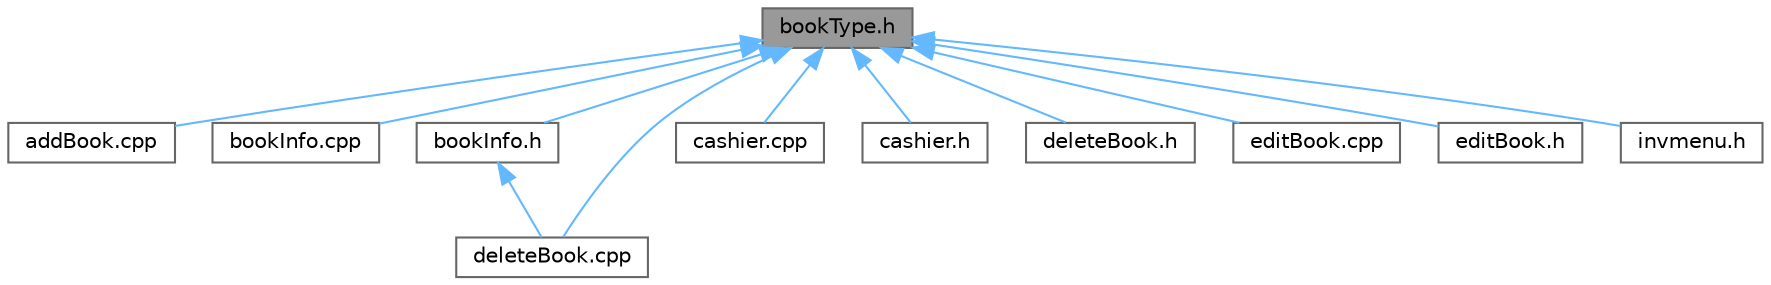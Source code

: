 digraph "bookType.h"
{
 // LATEX_PDF_SIZE
  bgcolor="transparent";
  edge [fontname=Helvetica,fontsize=10,labelfontname=Helvetica,labelfontsize=10];
  node [fontname=Helvetica,fontsize=10,shape=box,height=0.2,width=0.4];
  Node1 [label="bookType.h",height=0.2,width=0.4,color="gray40", fillcolor="grey60", style="filled", fontcolor="black",tooltip="Book inventory item class."];
  Node1 -> Node2 [dir="back",color="steelblue1",style="solid"];
  Node2 [label="addBook.cpp",height=0.2,width=0.4,color="grey40", fillcolor="white", style="filled",URL="$addBook_8cpp.html",tooltip="Implementation of the book addition module for Serendipity Booksellers."];
  Node1 -> Node3 [dir="back",color="steelblue1",style="solid"];
  Node3 [label="bookInfo.cpp",height=0.2,width=0.4,color="grey40", fillcolor="white", style="filled",URL="$bookInfo_8cpp.html",tooltip="Implementation of the book information display module for Serendipity Booksellers."];
  Node1 -> Node4 [dir="back",color="steelblue1",style="solid"];
  Node4 [label="bookInfo.h",height=0.2,width=0.4,color="grey40", fillcolor="white", style="filled",URL="$bookInfo_8h.html",tooltip="Header file for the book information display module."];
  Node4 -> Node5 [dir="back",color="steelblue1",style="solid"];
  Node5 [label="deleteBook.cpp",height=0.2,width=0.4,color="grey40", fillcolor="white", style="filled",URL="$deleteBook_8cpp.html",tooltip="Implementation of the book deletion module for Serendipity Booksellers."];
  Node1 -> Node6 [dir="back",color="steelblue1",style="solid"];
  Node6 [label="cashier.cpp",height=0.2,width=0.4,color="grey40", fillcolor="white", style="filled",URL="$cashier_8cpp.html",tooltip="Implementation of the cashier module for Serendipity Booksellers."];
  Node1 -> Node7 [dir="back",color="steelblue1",style="solid"];
  Node7 [label="cashier.h",height=0.2,width=0.4,color="grey40", fillcolor="white", style="filled",URL="$cashier_8h.html",tooltip="Header file for the cashier module of Serendipity Booksellers."];
  Node1 -> Node5 [dir="back",color="steelblue1",style="solid"];
  Node1 -> Node8 [dir="back",color="steelblue1",style="solid"];
  Node8 [label="deleteBook.h",height=0.2,width=0.4,color="grey40", fillcolor="white", style="filled",URL="$deleteBook_8h.html",tooltip="Header for the book deletion module of Serendipity Booksellers."];
  Node1 -> Node9 [dir="back",color="steelblue1",style="solid"];
  Node9 [label="editBook.cpp",height=0.2,width=0.4,color="grey40", fillcolor="white", style="filled",URL="$editBook_8cpp.html",tooltip="Implementation of the book editing module for Serendipity Booksellers."];
  Node1 -> Node10 [dir="back",color="steelblue1",style="solid"];
  Node10 [label="editBook.h",height=0.2,width=0.4,color="grey40", fillcolor="white", style="filled",URL="$editBook_8h.html",tooltip="Header file for the book editing functionality."];
  Node1 -> Node11 [dir="back",color="steelblue1",style="solid"];
  Node11 [label="invmenu.h",height=0.2,width=0.4,color="grey40", fillcolor="white", style="filled",URL="$invmenu_8h_source.html",tooltip=" "];
}
